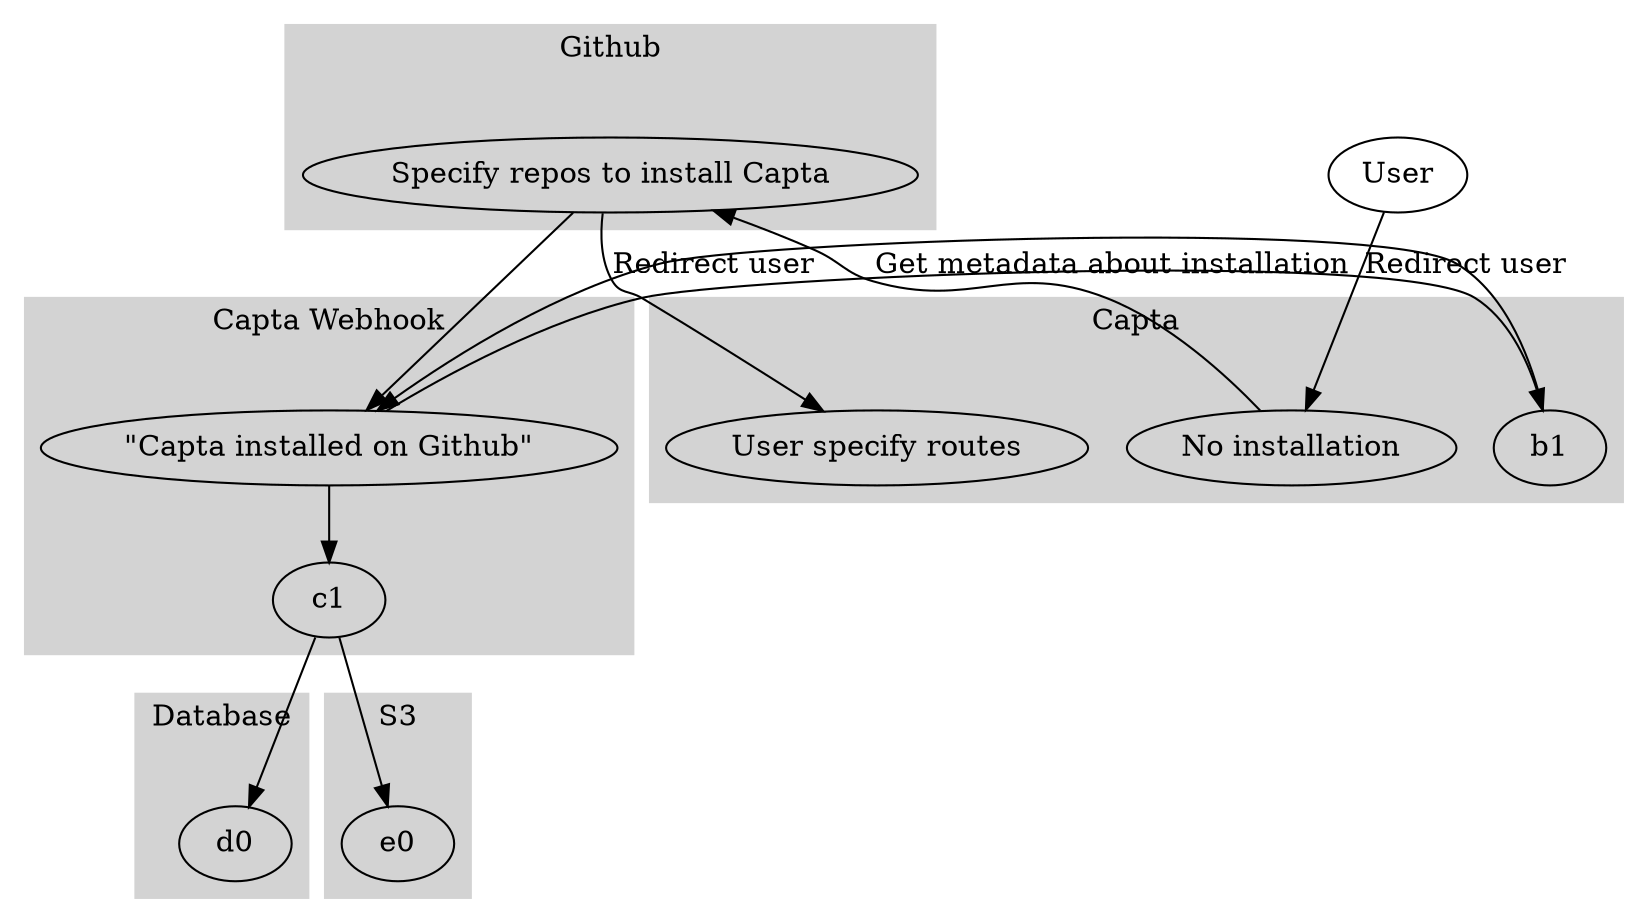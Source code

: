 digraph G {
  subgraph cluster_github {
    label = "Github";
    style=filled; color=lightgrey;

    a0;
  }
  subgraph cluster_capta {
    label = "Capta";
    color=lightgrey; style=filled;
    
    b0; b1; b2;
  }
  subgraph cluster_capta_webhook {
    label = "Capta Webhook";
    color=lightgrey; style=filled;

    c0; c1;
  }
  subgraph cluster_db {
    label = "Database";
    color=lightgrey; style=filled;
    
    d0;
  }
  subgraph cluster_s3 {
    label="S3";
    color=lightgrey; style=filled;
    
    e0;
  }

  User -> b0 [label="Redirect user"];
  b0 [label="No installation"];

  b0 -> a0;
  a0 [label="Specify repos to install Capta"];
  
  a0 -> b2 [label="Redirect user"];
  b2 [label="User specify routes"]; /* Clarify */
  
  a0 -> c0; /* Update DB. Sync Repo to S3 */
  c0 [label="\"Capta installed on Github\""];
  
  c0 -> b1 [label="Get metadata about installation"];
  b1 -> c0;
  c0 -> c1;
  
  c1 -> d0;
  c1 -> e0;
}
